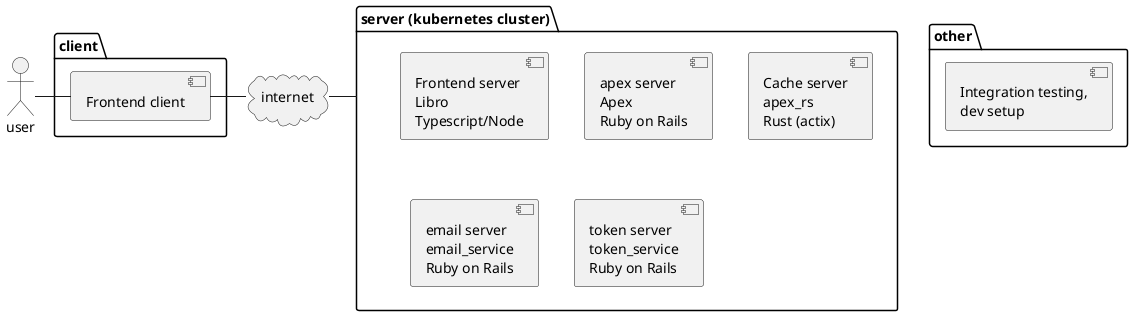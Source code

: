 @startuml
' Components - high level - overview
actor user
cloud internet

folder client {
    component frontend_client as "Frontend client"
}
folder server as "server (kubernetes cluster)" {
    component frontend_server as "Frontend server\nLibro\nTypescript/Node"
    component apex as "apex server\nApex\nRuby on Rails"
    component cache as "Cache server\napex_rs\nRust (actix)"
    component email as "email server\nemail_service\nRuby on Rails"
    component token as "token server\ntoken_service\nRuby on Rails"
}

folder other {
    component core as "Integration testing,\ndev setup"
}

user - frontend_client
frontend_client - internet
internet - server
@enduml
